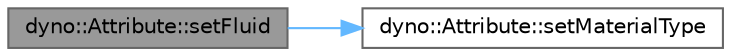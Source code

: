 digraph "dyno::Attribute::setFluid"
{
 // LATEX_PDF_SIZE
  bgcolor="transparent";
  edge [fontname=Helvetica,fontsize=10,labelfontname=Helvetica,labelfontsize=10];
  node [fontname=Helvetica,fontsize=10,shape=box,height=0.2,width=0.4];
  rankdir="LR";
  Node1 [id="Node000001",label="dyno::Attribute::setFluid",height=0.2,width=0.4,color="gray40", fillcolor="grey60", style="filled", fontcolor="black",tooltip=" "];
  Node1 -> Node2 [id="edge1_Node000001_Node000002",color="steelblue1",style="solid",tooltip=" "];
  Node2 [id="Node000002",label="dyno::Attribute::setMaterialType",height=0.2,width=0.4,color="grey40", fillcolor="white", style="filled",URL="$classdyno_1_1_attribute.html#a9336e2d4d6cfb58987df3bae02e0d341",tooltip=" "];
}
